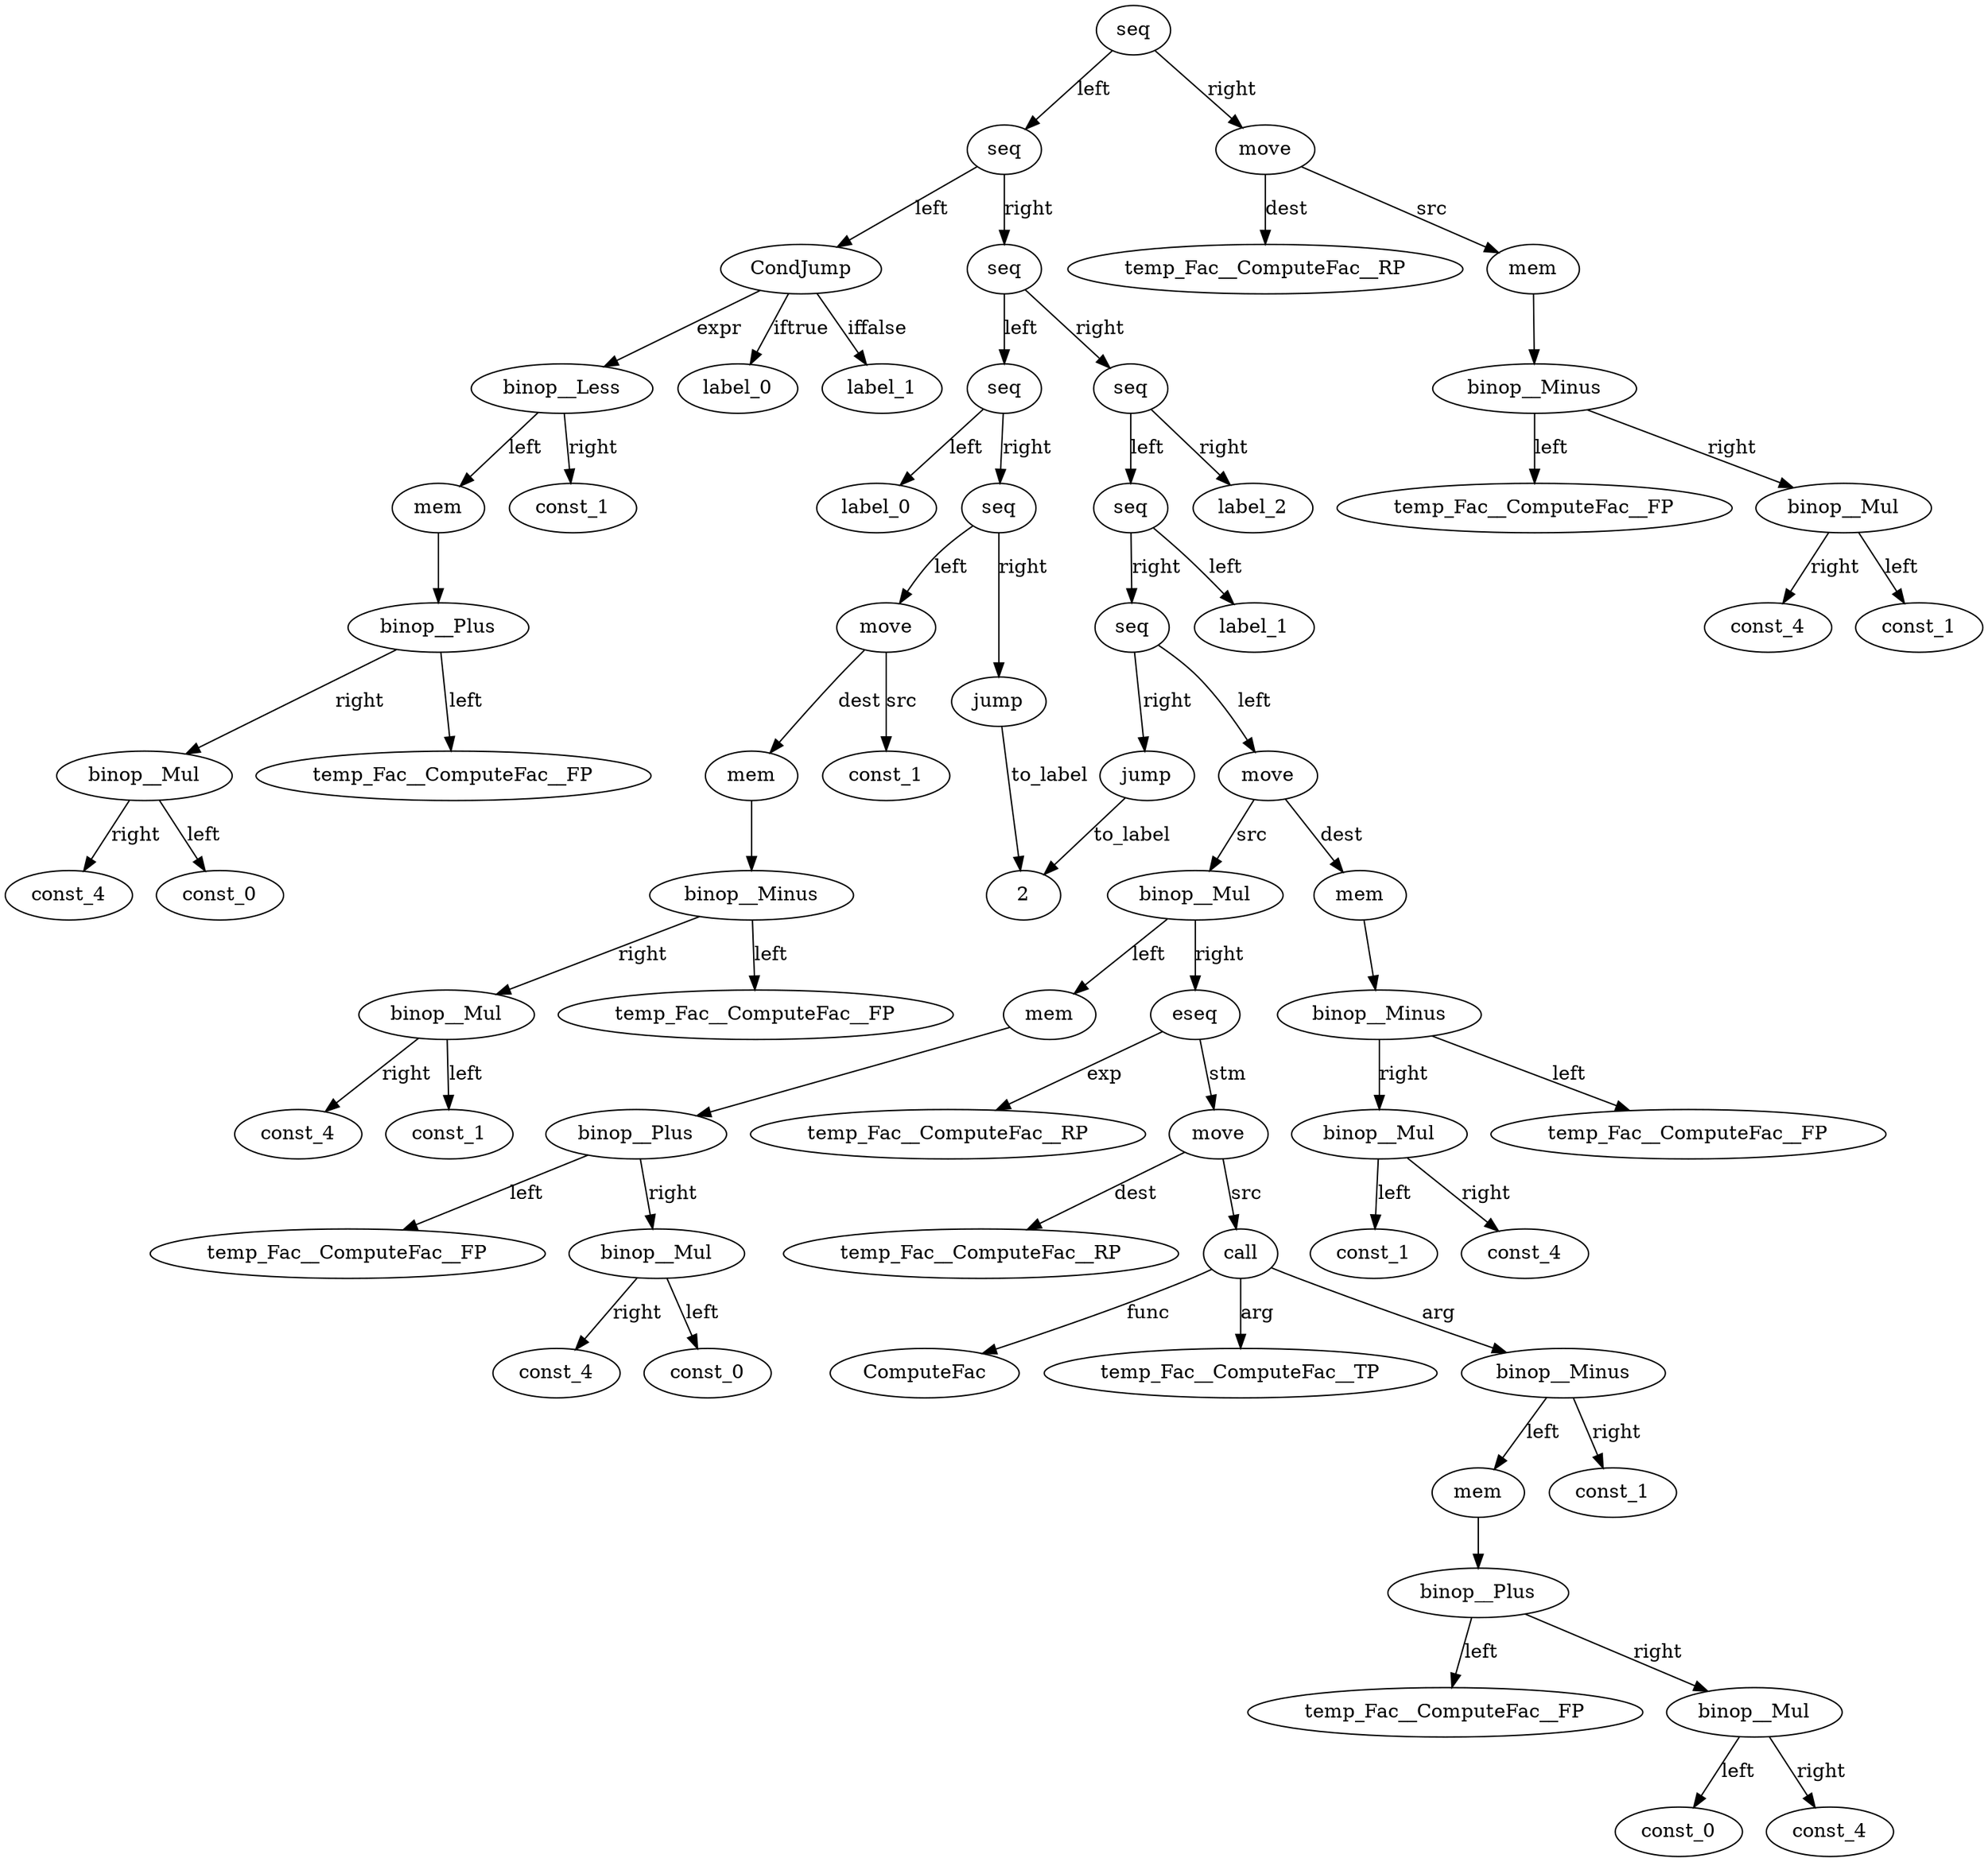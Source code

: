 digraph {
temp_Fac__ComputeFac__FP__id_0 [ label="temp_Fac__ComputeFac__FP" ]; 
const_0__id_1 [ label="const_0" ]; 
const_4__id_2 [ label="const_4" ]; 
binop__Mul__id_3 [ label="binop__Mul" ]; 
binop__Mul__id_3 -> const_4__id_2 [ label="right"] ; 
binop__Mul__id_3 -> const_0__id_1 [ label="left"] ; 
binop__Plus__id_4 [ label="binop__Plus" ]; 
binop__Plus__id_4 -> binop__Mul__id_3 [ label="right"] ; 
binop__Plus__id_4 -> temp_Fac__ComputeFac__FP__id_0 [ label="left"] ; 
mem__id_5 [ label="mem" ]; 
mem__id_5 -> binop__Plus__id_4 ; 
const_1__id_6 [ label="const_1" ]; 
binop__Less__id_7 [ label="binop__Less" ]; 
binop__Less__id_7 -> const_1__id_6 [ label="right"] ; 
binop__Less__id_7 -> mem__id_5 [ label="left"] ; 
CondJump__id_8 [ label="CondJump" ]; 
CondJump__id_8 -> binop__Less__id_7 [ label="expr"] ; 
CondJump__id_8 -> label_0 [ label="iftrue"] ; 
CondJump__id_8 -> label_1 [ label="iffalse"] ; 
label_0__id_9 [ label="label_0" ]; 
temp_Fac__ComputeFac__FP__id_10 [ label="temp_Fac__ComputeFac__FP" ]; 
const_1__id_11 [ label="const_1" ]; 
const_4__id_12 [ label="const_4" ]; 
binop__Mul__id_13 [ label="binop__Mul" ]; 
binop__Mul__id_13 -> const_4__id_12 [ label="right"] ; 
binop__Mul__id_13 -> const_1__id_11 [ label="left"] ; 
binop__Minus__id_14 [ label="binop__Minus" ]; 
binop__Minus__id_14 -> binop__Mul__id_13 [ label="right"] ; 
binop__Minus__id_14 -> temp_Fac__ComputeFac__FP__id_10 [ label="left"] ; 
mem__id_15 [ label="mem" ]; 
mem__id_15 -> binop__Minus__id_14 ; 
const_1__id_16 [ label="const_1" ]; 
move__id_17 [ label="move" ]; 
move__id_17 -> mem__id_15 [ label="dest"] ; 
move__id_17 -> const_1__id_16 [ label="src"] ; 
jump__id_18 [ label="jump" ]; 
jump__id_18 -> 2 [ label="to_label"] ; 
seq__id_19 [ label="seq" ]; 
seq__id_19 -> move__id_17 [ label="left"] ; 
seq__id_19 -> jump__id_18 [ label="right"] ; 
seq__id_20 [ label="seq" ]; 
seq__id_20 -> label_0__id_9 [ label="left"] ; 
seq__id_20 -> seq__id_19 [ label="right"] ; 
label_1__id_21 [ label="label_1" ]; 
temp_Fac__ComputeFac__FP__id_22 [ label="temp_Fac__ComputeFac__FP" ]; 
const_1__id_23 [ label="const_1" ]; 
const_4__id_24 [ label="const_4" ]; 
binop__Mul__id_25 [ label="binop__Mul" ]; 
binop__Mul__id_25 -> const_4__id_24 [ label="right"] ; 
binop__Mul__id_25 -> const_1__id_23 [ label="left"] ; 
binop__Minus__id_26 [ label="binop__Minus" ]; 
binop__Minus__id_26 -> binop__Mul__id_25 [ label="right"] ; 
binop__Minus__id_26 -> temp_Fac__ComputeFac__FP__id_22 [ label="left"] ; 
mem__id_27 [ label="mem" ]; 
mem__id_27 -> binop__Minus__id_26 ; 
temp_Fac__ComputeFac__FP__id_28 [ label="temp_Fac__ComputeFac__FP" ]; 
const_0__id_29 [ label="const_0" ]; 
const_4__id_30 [ label="const_4" ]; 
binop__Mul__id_31 [ label="binop__Mul" ]; 
binop__Mul__id_31 -> const_4__id_30 [ label="right"] ; 
binop__Mul__id_31 -> const_0__id_29 [ label="left"] ; 
binop__Plus__id_32 [ label="binop__Plus" ]; 
binop__Plus__id_32 -> binop__Mul__id_31 [ label="right"] ; 
binop__Plus__id_32 -> temp_Fac__ComputeFac__FP__id_28 [ label="left"] ; 
mem__id_33 [ label="mem" ]; 
mem__id_33 -> binop__Plus__id_32 ; 
temp_Fac__ComputeFac__RP__id_34 [ label="temp_Fac__ComputeFac__RP" ]; 
temp_Fac__ComputeFac__TP__id_35 [ label="temp_Fac__ComputeFac__TP" ]; 
temp_Fac__ComputeFac__FP__id_36 [ label="temp_Fac__ComputeFac__FP" ]; 
const_0__id_37 [ label="const_0" ]; 
const_4__id_38 [ label="const_4" ]; 
binop__Mul__id_39 [ label="binop__Mul" ]; 
binop__Mul__id_39 -> const_4__id_38 [ label="right"] ; 
binop__Mul__id_39 -> const_0__id_37 [ label="left"] ; 
binop__Plus__id_40 [ label="binop__Plus" ]; 
binop__Plus__id_40 -> binop__Mul__id_39 [ label="right"] ; 
binop__Plus__id_40 -> temp_Fac__ComputeFac__FP__id_36 [ label="left"] ; 
mem__id_41 [ label="mem" ]; 
mem__id_41 -> binop__Plus__id_40 ; 
const_1__id_42 [ label="const_1" ]; 
binop__Minus__id_43 [ label="binop__Minus" ]; 
binop__Minus__id_43 -> const_1__id_42 [ label="right"] ; 
binop__Minus__id_43 -> mem__id_41 [ label="left"] ; 
call__id_44 [ label="call" ]; 
call__id_44 -> ComputeFac [ label="func"] ; 
call__id_44 -> temp_Fac__ComputeFac__TP__id_35 [ label="arg"] ; 
call__id_44 -> binop__Minus__id_43 [ label="arg"] ; 
move__id_45 [ label="move" ]; 
move__id_45 -> temp_Fac__ComputeFac__RP__id_34 [ label="dest"] ; 
move__id_45 -> call__id_44 [ label="src"] ; 
temp_Fac__ComputeFac__RP__id_46 [ label="temp_Fac__ComputeFac__RP" ]; 
eseq__id_47 [ label="eseq" ]; 
eseq__id_47 -> temp_Fac__ComputeFac__RP__id_46 [ label="exp"] ; 
eseq__id_47 -> move__id_45 [ label="stm"] ; 
binop__Mul__id_48 [ label="binop__Mul" ]; 
binop__Mul__id_48 -> eseq__id_47 [ label="right"] ; 
binop__Mul__id_48 -> mem__id_33 [ label="left"] ; 
move__id_49 [ label="move" ]; 
move__id_49 -> mem__id_27 [ label="dest"] ; 
move__id_49 -> binop__Mul__id_48 [ label="src"] ; 
jump__id_50 [ label="jump" ]; 
jump__id_50 -> 2 [ label="to_label"] ; 
seq__id_51 [ label="seq" ]; 
seq__id_51 -> move__id_49 [ label="left"] ; 
seq__id_51 -> jump__id_50 [ label="right"] ; 
seq__id_52 [ label="seq" ]; 
seq__id_52 -> label_1__id_21 [ label="left"] ; 
seq__id_52 -> seq__id_51 [ label="right"] ; 
label_2__id_53 [ label="label_2" ]; 
seq__id_54 [ label="seq" ]; 
seq__id_54 -> seq__id_52 [ label="left"] ; 
seq__id_54 -> label_2__id_53 [ label="right"] ; 
seq__id_55 [ label="seq" ]; 
seq__id_55 -> seq__id_20 [ label="left"] ; 
seq__id_55 -> seq__id_54 [ label="right"] ; 
seq__id_56 [ label="seq" ]; 
seq__id_56 -> CondJump__id_8 [ label="left"] ; 
seq__id_56 -> seq__id_55 [ label="right"] ; 
temp_Fac__ComputeFac__RP__id_57 [ label="temp_Fac__ComputeFac__RP" ]; 
temp_Fac__ComputeFac__FP__id_58 [ label="temp_Fac__ComputeFac__FP" ]; 
const_1__id_59 [ label="const_1" ]; 
const_4__id_60 [ label="const_4" ]; 
binop__Mul__id_61 [ label="binop__Mul" ]; 
binop__Mul__id_61 -> const_4__id_60 [ label="right"] ; 
binop__Mul__id_61 -> const_1__id_59 [ label="left"] ; 
binop__Minus__id_62 [ label="binop__Minus" ]; 
binop__Minus__id_62 -> binop__Mul__id_61 [ label="right"] ; 
binop__Minus__id_62 -> temp_Fac__ComputeFac__FP__id_58 [ label="left"] ; 
mem__id_63 [ label="mem" ]; 
mem__id_63 -> binop__Minus__id_62 ; 
move__id_64 [ label="move" ]; 
move__id_64 -> temp_Fac__ComputeFac__RP__id_57 [ label="dest"] ; 
move__id_64 -> mem__id_63 [ label="src"] ; 
seq__id_65 [ label="seq" ]; 
seq__id_65 -> seq__id_56 [ label="left"] ; 
seq__id_65 -> move__id_64 [ label="right"] ; 

}